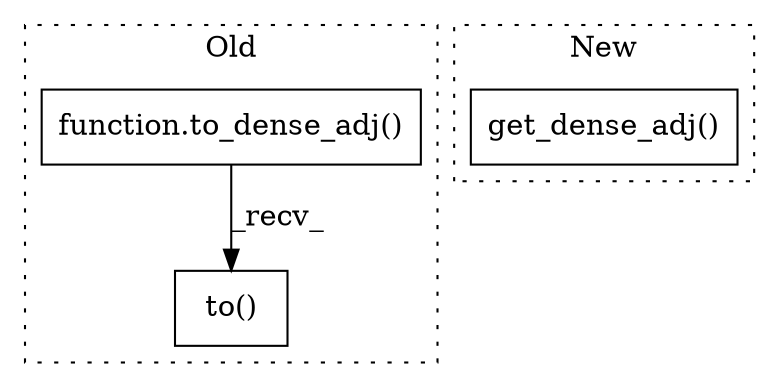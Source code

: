 digraph G {
subgraph cluster0 {
1 [label="to()" a="75" s="3636,3756" l="109,1" shape="box"];
3 [label="function.to_dense_adj()" a="75" s="3636,3682" l="13,59" shape="box"];
label = "Old";
style="dotted";
}
subgraph cluster1 {
2 [label="get_dense_adj()" a="75" s="3593" l="20" shape="box"];
label = "New";
style="dotted";
}
3 -> 1 [label="_recv_"];
}